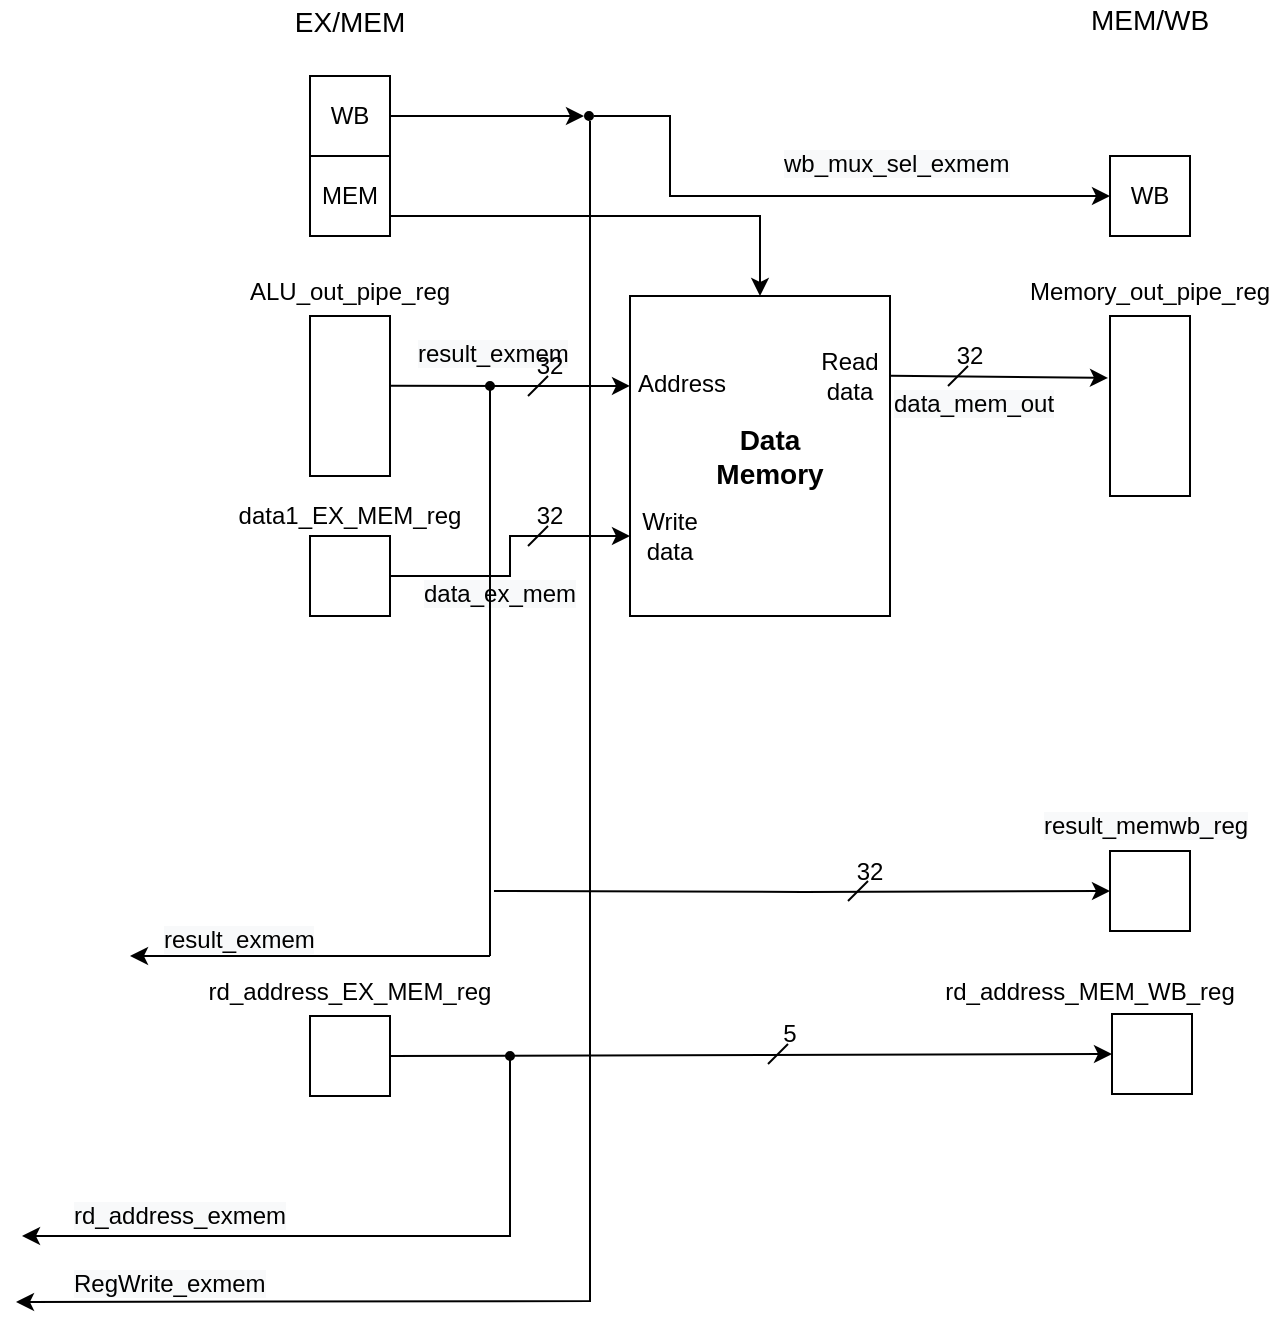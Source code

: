 <mxfile version="14.4.2" type="device"><diagram id="wUpsq9H6FFhmupcyaolv" name="Page-1"><mxGraphModel dx="41" dy="450" grid="1" gridSize="10" guides="1" tooltips="1" connect="1" arrows="1" fold="1" page="1" pageScale="1" pageWidth="827" pageHeight="1169" math="0" shadow="0"><root><mxCell id="0"/><mxCell id="1" parent="0"/><mxCell id="9Uauaas03JowXUCy-STq-1" value="" style="rounded=0;whiteSpace=wrap;html=1;" parent="1" vertex="1"><mxGeometry x="1180" y="460" width="40" height="80" as="geometry"/></mxCell><mxCell id="9Uauaas03JowXUCy-STq-2" value="ALU_out_pipe_reg&lt;br&gt;" style="text;html=1;strokeColor=none;fillColor=none;align=center;verticalAlign=middle;whiteSpace=wrap;rounded=0;" parent="1" vertex="1"><mxGeometry x="1180" y="437.5" width="40" height="20" as="geometry"/></mxCell><mxCell id="9Uauaas03JowXUCy-STq-3" value="&lt;font style=&quot;font-size: 14px&quot;&gt;EX/MEM&lt;/font&gt;" style="text;html=1;strokeColor=none;fillColor=none;align=center;verticalAlign=middle;whiteSpace=wrap;rounded=0;dashed=1;" parent="1" vertex="1"><mxGeometry x="1180" y="303" width="40" height="20" as="geometry"/></mxCell><mxCell id="9Uauaas03JowXUCy-STq-4" value="" style="endArrow=classic;html=1;exitX=0.965;exitY=0.457;exitDx=0;exitDy=0;exitPerimeter=0;entryX=0;entryY=0.281;entryDx=0;entryDy=0;entryPerimeter=0;" parent="1" target="9Uauaas03JowXUCy-STq-6" edge="1"><mxGeometry width="50" height="50" relative="1" as="geometry"><mxPoint x="1219.53" y="494.92" as="sourcePoint"/><mxPoint x="1310" y="480" as="targetPoint"/></mxGeometry></mxCell><mxCell id="9Uauaas03JowXUCy-STq-5" value="" style="group" parent="1" vertex="1" connectable="0"><mxGeometry x="1340" y="450" width="130" height="160" as="geometry"/></mxCell><mxCell id="9Uauaas03JowXUCy-STq-6" value="" style="rounded=0;whiteSpace=wrap;html=1;strokeWidth=1;fillColor=none;" parent="9Uauaas03JowXUCy-STq-5" vertex="1"><mxGeometry width="130" height="160" as="geometry"/></mxCell><mxCell id="9Uauaas03JowXUCy-STq-7" value="&lt;font style=&quot;font-size: 14px&quot;&gt;&lt;b&gt;Data Memory&lt;/b&gt;&lt;/font&gt;" style="text;html=1;strokeColor=none;fillColor=none;align=center;verticalAlign=middle;whiteSpace=wrap;rounded=0;" parent="9Uauaas03JowXUCy-STq-5" vertex="1"><mxGeometry x="50" y="70" width="40" height="20" as="geometry"/></mxCell><mxCell id="9Uauaas03JowXUCy-STq-8" value="Address" style="text;html=1;strokeColor=none;fillColor=none;align=center;verticalAlign=middle;whiteSpace=wrap;rounded=0;" parent="9Uauaas03JowXUCy-STq-5" vertex="1"><mxGeometry x="6" y="33.5" width="40" height="20" as="geometry"/></mxCell><mxCell id="9Uauaas03JowXUCy-STq-9" value="Read&lt;br&gt;data" style="text;html=1;strokeColor=none;fillColor=none;align=center;verticalAlign=middle;whiteSpace=wrap;rounded=0;" parent="9Uauaas03JowXUCy-STq-5" vertex="1"><mxGeometry x="90" y="30" width="40" height="20" as="geometry"/></mxCell><mxCell id="9Uauaas03JowXUCy-STq-10" value="Write data" style="text;html=1;strokeColor=none;fillColor=none;align=center;verticalAlign=middle;whiteSpace=wrap;rounded=0;" parent="9Uauaas03JowXUCy-STq-5" vertex="1"><mxGeometry y="110" width="40" height="20" as="geometry"/></mxCell><mxCell id="9Uauaas03JowXUCy-STq-11" value="" style="endArrow=classic;html=1;entryX=-0.025;entryY=0.344;entryDx=0;entryDy=0;entryPerimeter=0;" parent="1" target="9Uauaas03JowXUCy-STq-12" edge="1"><mxGeometry width="50" height="50" relative="1" as="geometry"><mxPoint x="1470" y="489.84" as="sourcePoint"/><mxPoint x="1550" y="489.84" as="targetPoint"/></mxGeometry></mxCell><mxCell id="9Uauaas03JowXUCy-STq-12" value="" style="rounded=0;whiteSpace=wrap;html=1;strokeWidth=1;fillColor=none;" parent="1" vertex="1"><mxGeometry x="1580" y="460" width="40" height="90" as="geometry"/></mxCell><mxCell id="9Uauaas03JowXUCy-STq-13" value="Memory_out_pipe_reg" style="text;html=1;strokeColor=none;fillColor=none;align=center;verticalAlign=middle;whiteSpace=wrap;rounded=0;" parent="1" vertex="1"><mxGeometry x="1580" y="437.5" width="40" height="20" as="geometry"/></mxCell><mxCell id="9Uauaas03JowXUCy-STq-14" value="&lt;font style=&quot;font-size: 14px&quot;&gt;MEM/WB&lt;/font&gt;" style="text;html=1;strokeColor=none;fillColor=none;align=center;verticalAlign=middle;whiteSpace=wrap;rounded=0;dashed=1;" parent="1" vertex="1"><mxGeometry x="1580" y="302" width="40" height="20" as="geometry"/></mxCell><mxCell id="9Uauaas03JowXUCy-STq-15" value="WB" style="rounded=0;whiteSpace=wrap;html=1;" parent="1" vertex="1"><mxGeometry x="1180" y="340" width="40" height="40" as="geometry"/></mxCell><mxCell id="w0SAlm6rM3xn1bn9yv2J-17" style="edgeStyle=orthogonalEdgeStyle;rounded=0;orthogonalLoop=1;jettySize=auto;html=1;exitX=1;exitY=0.5;exitDx=0;exitDy=0;entryX=0.5;entryY=0;entryDx=0;entryDy=0;" parent="1" source="9Uauaas03JowXUCy-STq-16" target="9Uauaas03JowXUCy-STq-6" edge="1"><mxGeometry relative="1" as="geometry"><Array as="points"><mxPoint x="1220" y="410"/><mxPoint x="1405" y="410"/></Array></mxGeometry></mxCell><mxCell id="9Uauaas03JowXUCy-STq-16" value="MEM" style="rounded=0;whiteSpace=wrap;html=1;" parent="1" vertex="1"><mxGeometry x="1180" y="380" width="40" height="40" as="geometry"/></mxCell><mxCell id="9Uauaas03JowXUCy-STq-17" value="WB" style="rounded=0;whiteSpace=wrap;html=1;" parent="1" vertex="1"><mxGeometry x="1580" y="380" width="40" height="40" as="geometry"/></mxCell><mxCell id="9Uauaas03JowXUCy-STq-22" value="" style="rounded=0;whiteSpace=wrap;html=1;" parent="1" vertex="1"><mxGeometry x="1180" y="810" width="40" height="40" as="geometry"/></mxCell><mxCell id="9Uauaas03JowXUCy-STq-23" value="rd_address_EX_MEM_reg" style="text;html=1;strokeColor=none;fillColor=none;align=center;verticalAlign=middle;whiteSpace=wrap;rounded=0;" parent="1" vertex="1"><mxGeometry x="1180" y="787.5" width="40" height="20" as="geometry"/></mxCell><mxCell id="9Uauaas03JowXUCy-STq-24" value="" style="rounded=0;whiteSpace=wrap;html=1;" parent="1" vertex="1"><mxGeometry x="1581" y="809" width="40" height="40" as="geometry"/></mxCell><mxCell id="9Uauaas03JowXUCy-STq-25" value="" style="rounded=0;whiteSpace=wrap;html=1;" parent="1" vertex="1"><mxGeometry x="1580" y="727.5" width="40" height="40" as="geometry"/></mxCell><mxCell id="9Uauaas03JowXUCy-STq-27" value="" style="endArrow=classic;html=1;exitX=1;exitY=0.5;exitDx=0;exitDy=0;entryX=0;entryY=0.5;entryDx=0;entryDy=0;" parent="1" source="9Uauaas03JowXUCy-STq-22" target="9Uauaas03JowXUCy-STq-24" edge="1"><mxGeometry width="50" height="50" relative="1" as="geometry"><mxPoint x="1330" y="870" as="sourcePoint"/><mxPoint x="1380" y="820" as="targetPoint"/></mxGeometry></mxCell><mxCell id="9Uauaas03JowXUCy-STq-28" value="" style="verticalLabelPosition=bottom;shadow=0;dashed=0;align=center;html=1;verticalAlign=top;shape=mxgraph.electrical.logic_gates.inverting_contact;fillColor=#000000;" parent="1" vertex="1"><mxGeometry x="1277.5" y="827.5" width="5" height="5" as="geometry"/></mxCell><mxCell id="9Uauaas03JowXUCy-STq-29" value="rd_address_MEM_WB_reg" style="text;html=1;strokeColor=none;fillColor=none;align=center;verticalAlign=middle;whiteSpace=wrap;rounded=0;" parent="1" vertex="1"><mxGeometry x="1550" y="787.5" width="40" height="20" as="geometry"/></mxCell><mxCell id="w0SAlm6rM3xn1bn9yv2J-10" style="edgeStyle=orthogonalEdgeStyle;rounded=0;orthogonalLoop=1;jettySize=auto;html=1;exitX=0.9;exitY=0.5;exitDx=0;exitDy=0;exitPerimeter=0;" parent="1" target="9Uauaas03JowXUCy-STq-25" edge="1"><mxGeometry relative="1" as="geometry"><mxPoint x="1272" y="747.5" as="sourcePoint"/></mxGeometry></mxCell><mxCell id="9Uauaas03JowXUCy-STq-40" style="edgeStyle=orthogonalEdgeStyle;rounded=0;orthogonalLoop=1;jettySize=auto;html=1;exitX=1;exitY=0.5;exitDx=0;exitDy=0;entryX=0;entryY=0.5;entryDx=0;entryDy=0;" parent="1" source="9Uauaas03JowXUCy-STq-32" target="9Uauaas03JowXUCy-STq-10" edge="1"><mxGeometry relative="1" as="geometry"/></mxCell><mxCell id="9Uauaas03JowXUCy-STq-32" value="" style="rounded=0;whiteSpace=wrap;html=1;" parent="1" vertex="1"><mxGeometry x="1180" y="570" width="40" height="40" as="geometry"/></mxCell><mxCell id="9Uauaas03JowXUCy-STq-33" value="data1_EX_MEM_reg&lt;br&gt;" style="text;html=1;strokeColor=none;fillColor=none;align=center;verticalAlign=middle;whiteSpace=wrap;rounded=0;" parent="1" vertex="1"><mxGeometry x="1180" y="550" width="40" height="20" as="geometry"/></mxCell><mxCell id="9Uauaas03JowXUCy-STq-34" value="" style="verticalLabelPosition=bottom;shadow=0;dashed=0;align=center;html=1;verticalAlign=top;shape=mxgraph.electrical.logic_gates.inverting_contact;fillColor=#000000;" parent="1" vertex="1"><mxGeometry x="1267.5" y="492.5" width="5" height="5" as="geometry"/></mxCell><mxCell id="9Uauaas03JowXUCy-STq-35" value="" style="endArrow=classic;html=1;exitX=1;exitY=0.5;exitDx=0;exitDy=0;entryX=0;entryY=0.5;entryDx=0;entryDy=0;rounded=0;" parent="1" source="9Uauaas03JowXUCy-STq-36" target="9Uauaas03JowXUCy-STq-17" edge="1"><mxGeometry width="50" height="50" relative="1" as="geometry"><mxPoint x="1280" y="380" as="sourcePoint"/><mxPoint x="1330" y="330" as="targetPoint"/><Array as="points"><mxPoint x="1360" y="360"/><mxPoint x="1360" y="400"/></Array></mxGeometry></mxCell><mxCell id="9Uauaas03JowXUCy-STq-37" value="&lt;div style=&quot;color: rgb(0 , 0 , 0) ; background-color: rgb(255 , 255 , 255) ; font-family: &amp;#34;consolas&amp;#34; , &amp;#34;courier new&amp;#34; , monospace ; font-weight: normal ; line-height: 19px&quot;&gt;&lt;br&gt;&lt;/div&gt;" style="text;whiteSpace=wrap;html=1;" parent="1" vertex="1"><mxGeometry x="1290" y="470" width="100" height="30" as="geometry"/></mxCell><mxCell id="9Uauaas03JowXUCy-STq-38" value="&lt;span style=&quot;color: rgb(0 , 0 , 0) ; font-family: &amp;#34;helvetica&amp;#34; ; font-size: 12px ; font-style: normal ; font-weight: 400 ; letter-spacing: normal ; text-align: center ; text-indent: 0px ; text-transform: none ; word-spacing: 0px ; background-color: rgb(248 , 249 , 250) ; display: inline ; float: none&quot;&gt;result_exmem&lt;/span&gt;" style="text;whiteSpace=wrap;html=1;" parent="1" vertex="1"><mxGeometry x="1232" y="465" width="90" height="30" as="geometry"/></mxCell><mxCell id="9Uauaas03JowXUCy-STq-41" value="&lt;span style=&quot;color: rgb(0 , 0 , 0) ; font-family: &amp;#34;helvetica&amp;#34; ; font-size: 12px ; font-style: normal ; font-weight: 400 ; letter-spacing: normal ; text-align: center ; text-indent: 0px ; text-transform: none ; word-spacing: 0px ; background-color: rgb(248 , 249 , 250) ; display: inline ; float: none&quot;&gt;data_ex_mem&lt;/span&gt;" style="text;whiteSpace=wrap;html=1;" parent="1" vertex="1"><mxGeometry x="1235" y="585" width="70" height="30" as="geometry"/></mxCell><mxCell id="9Uauaas03JowXUCy-STq-42" value="" style="endArrow=none;html=1;" parent="1" edge="1"><mxGeometry width="50" height="50" relative="1" as="geometry"><mxPoint x="1289.0" y="500" as="sourcePoint"/><mxPoint x="1299.0" y="490" as="targetPoint"/></mxGeometry></mxCell><mxCell id="9Uauaas03JowXUCy-STq-43" value="32" style="text;html=1;strokeColor=none;fillColor=none;align=center;verticalAlign=middle;whiteSpace=wrap;rounded=0;" parent="1" vertex="1"><mxGeometry x="1280" y="475" width="40" height="20" as="geometry"/></mxCell><mxCell id="9Uauaas03JowXUCy-STq-44" value="" style="endArrow=none;html=1;" parent="1" edge="1"><mxGeometry width="50" height="50" relative="1" as="geometry"><mxPoint x="1289.0" y="575" as="sourcePoint"/><mxPoint x="1299.0" y="565" as="targetPoint"/></mxGeometry></mxCell><mxCell id="9Uauaas03JowXUCy-STq-45" value="32" style="text;html=1;strokeColor=none;fillColor=none;align=center;verticalAlign=middle;whiteSpace=wrap;rounded=0;" parent="1" vertex="1"><mxGeometry x="1280" y="550" width="40" height="20" as="geometry"/></mxCell><mxCell id="9Uauaas03JowXUCy-STq-46" value="" style="endArrow=none;html=1;" parent="1" edge="1"><mxGeometry width="50" height="50" relative="1" as="geometry"><mxPoint x="1499.0" y="495" as="sourcePoint"/><mxPoint x="1509.0" y="485" as="targetPoint"/></mxGeometry></mxCell><mxCell id="9Uauaas03JowXUCy-STq-47" value="32" style="text;html=1;strokeColor=none;fillColor=none;align=center;verticalAlign=middle;whiteSpace=wrap;rounded=0;" parent="1" vertex="1"><mxGeometry x="1490" y="470" width="40" height="20" as="geometry"/></mxCell><mxCell id="9Uauaas03JowXUCy-STq-48" value="&lt;span style=&quot;color: rgb(0 , 0 , 0) ; font-family: &amp;#34;helvetica&amp;#34; ; font-size: 12px ; font-style: normal ; font-weight: 400 ; letter-spacing: normal ; text-align: center ; text-indent: 0px ; text-transform: none ; word-spacing: 0px ; background-color: rgb(248 , 249 , 250) ; display: inline ; float: none&quot;&gt;data_mem_out&lt;/span&gt;" style="text;whiteSpace=wrap;html=1;" parent="1" vertex="1"><mxGeometry x="1470" y="490" width="60" height="30" as="geometry"/></mxCell><mxCell id="9Uauaas03JowXUCy-STq-51" value="" style="endArrow=classic;html=1;rounded=0;" parent="1" edge="1"><mxGeometry width="50" height="50" relative="1" as="geometry"><mxPoint x="1280" y="830" as="sourcePoint"/><mxPoint x="1036" y="920" as="targetPoint"/><Array as="points"><mxPoint x="1280" y="920"/><mxPoint x="1170" y="920"/></Array></mxGeometry></mxCell><mxCell id="9Uauaas03JowXUCy-STq-52" value="" style="endArrow=classic;html=1;rounded=0;" parent="1" edge="1"><mxGeometry width="50" height="50" relative="1" as="geometry"><mxPoint x="1320" y="362.5" as="sourcePoint"/><mxPoint x="1033" y="953" as="targetPoint"/><Array as="points"><mxPoint x="1320" y="952.5"/></Array></mxGeometry></mxCell><mxCell id="9Uauaas03JowXUCy-STq-36" value="" style="verticalLabelPosition=bottom;shadow=0;dashed=0;align=center;html=1;verticalAlign=top;shape=mxgraph.electrical.logic_gates.inverting_contact;fillColor=#000000;" parent="1" vertex="1"><mxGeometry x="1317" y="357.5" width="5" height="5" as="geometry"/></mxCell><mxCell id="9Uauaas03JowXUCy-STq-54" value="" style="endArrow=classic;html=1;exitX=1;exitY=0.5;exitDx=0;exitDy=0;entryX=0;entryY=0.5;entryDx=0;entryDy=0;rounded=0;" parent="1" source="9Uauaas03JowXUCy-STq-15" target="9Uauaas03JowXUCy-STq-36" edge="1"><mxGeometry width="50" height="50" relative="1" as="geometry"><mxPoint x="1220" y="360" as="sourcePoint"/><mxPoint x="1580" y="400" as="targetPoint"/><Array as="points"/></mxGeometry></mxCell><mxCell id="w0SAlm6rM3xn1bn9yv2J-2" value="&lt;span style=&quot;color: rgb(0 , 0 , 0) ; font-family: &amp;#34;helvetica&amp;#34; ; font-size: 12px ; font-style: normal ; font-weight: 400 ; letter-spacing: normal ; text-align: center ; text-indent: 0px ; text-transform: none ; word-spacing: 0px ; background-color: rgb(248 , 249 , 250) ; display: inline ; float: none&quot;&gt;wb_mux_sel_exmem&lt;/span&gt;" style="text;whiteSpace=wrap;html=1;" parent="1" vertex="1"><mxGeometry x="1415" y="370" width="90" height="30" as="geometry"/></mxCell><mxCell id="w0SAlm6rM3xn1bn9yv2J-11" value="&lt;span style=&quot;color: rgb(0 , 0 , 0) ; font-family: &amp;#34;helvetica&amp;#34; ; font-size: 12px ; font-style: normal ; font-weight: 400 ; letter-spacing: normal ; text-align: center ; text-indent: 0px ; text-transform: none ; word-spacing: 0px ; background-color: rgb(248 , 249 , 250) ; display: inline ; float: none&quot;&gt;result_memwb_reg&lt;/span&gt;" style="text;whiteSpace=wrap;html=1;" parent="1" vertex="1"><mxGeometry x="1545" y="701.25" width="110" height="30" as="geometry"/></mxCell><mxCell id="w0SAlm6rM3xn1bn9yv2J-12" value="" style="endArrow=none;html=1;" parent="1" edge="1"><mxGeometry width="50" height="50" relative="1" as="geometry"><mxPoint x="1270" y="780" as="sourcePoint"/><mxPoint x="1270" y="494" as="targetPoint"/><Array as="points"><mxPoint x="1270" y="544"/></Array></mxGeometry></mxCell><mxCell id="w0SAlm6rM3xn1bn9yv2J-13" value="" style="endArrow=classic;html=1;" parent="1" edge="1"><mxGeometry width="50" height="50" relative="1" as="geometry"><mxPoint x="1270" y="780" as="sourcePoint"/><mxPoint x="1090" y="780" as="targetPoint"/></mxGeometry></mxCell><mxCell id="w0SAlm6rM3xn1bn9yv2J-15" value="" style="endArrow=none;html=1;" parent="1" edge="1"><mxGeometry width="50" height="50" relative="1" as="geometry"><mxPoint x="1449.0" y="752.5" as="sourcePoint"/><mxPoint x="1459.0" y="742.5" as="targetPoint"/></mxGeometry></mxCell><mxCell id="w0SAlm6rM3xn1bn9yv2J-16" value="32" style="text;html=1;strokeColor=none;fillColor=none;align=center;verticalAlign=middle;whiteSpace=wrap;rounded=0;" parent="1" vertex="1"><mxGeometry x="1440" y="727.5" width="40" height="20" as="geometry"/></mxCell><mxCell id="8WW8S9AaypY_4vZ6xMBo-1" value="&lt;span style=&quot;color: rgb(0 , 0 , 0) ; font-family: &amp;#34;helvetica&amp;#34; ; font-size: 12px ; font-style: normal ; font-weight: 400 ; letter-spacing: normal ; text-align: center ; text-indent: 0px ; text-transform: none ; word-spacing: 0px ; background-color: rgb(248 , 249 , 250) ; display: inline ; float: none&quot;&gt;RegWrite_exmem&lt;/span&gt;" style="text;whiteSpace=wrap;html=1;" vertex="1" parent="1"><mxGeometry x="1060" y="930" width="110" height="30" as="geometry"/></mxCell><mxCell id="8WW8S9AaypY_4vZ6xMBo-2" value="&lt;span style=&quot;color: rgb(0 , 0 , 0) ; font-family: &amp;#34;helvetica&amp;#34; ; font-size: 12px ; font-style: normal ; font-weight: 400 ; letter-spacing: normal ; text-align: center ; text-indent: 0px ; text-transform: none ; word-spacing: 0px ; background-color: rgb(248 , 249 , 250) ; display: inline ; float: none&quot;&gt;rd_address_exmem&lt;/span&gt;" style="text;whiteSpace=wrap;html=1;" vertex="1" parent="1"><mxGeometry x="1060" y="896" width="100" height="30" as="geometry"/></mxCell><mxCell id="8WW8S9AaypY_4vZ6xMBo-3" value="" style="endArrow=none;html=1;" edge="1" parent="1"><mxGeometry width="50" height="50" relative="1" as="geometry"><mxPoint x="1409.0" y="834" as="sourcePoint"/><mxPoint x="1419.0" y="824" as="targetPoint"/></mxGeometry></mxCell><mxCell id="8WW8S9AaypY_4vZ6xMBo-4" value="5" style="text;html=1;strokeColor=none;fillColor=none;align=center;verticalAlign=middle;whiteSpace=wrap;rounded=0;" vertex="1" parent="1"><mxGeometry x="1400" y="809" width="40" height="20" as="geometry"/></mxCell><mxCell id="8WW8S9AaypY_4vZ6xMBo-5" value="&lt;span style=&quot;color: rgb(0 , 0 , 0) ; font-family: &amp;#34;helvetica&amp;#34; ; font-size: 12px ; font-style: normal ; font-weight: 400 ; letter-spacing: normal ; text-align: center ; text-indent: 0px ; text-transform: none ; word-spacing: 0px ; background-color: rgb(248 , 249 , 250) ; display: inline ; float: none&quot;&gt;result_exmem&lt;/span&gt;" style="text;whiteSpace=wrap;html=1;" vertex="1" parent="1"><mxGeometry x="1105" y="757.5" width="105" height="30" as="geometry"/></mxCell></root></mxGraphModel></diagram></mxfile>